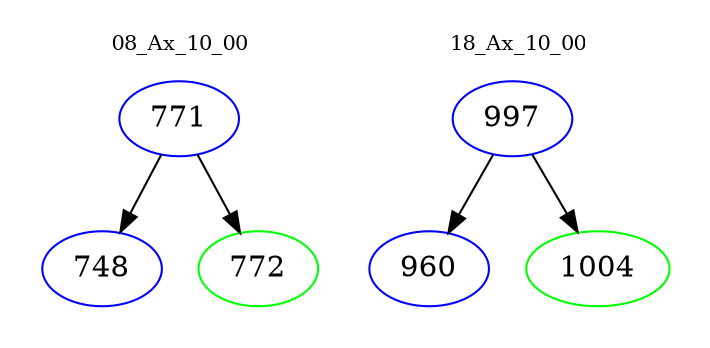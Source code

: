 digraph{
subgraph cluster_0 {
color = white
label = "08_Ax_10_00";
fontsize=10;
T0_771 [label="771", color="blue"]
T0_771 -> T0_748 [color="black"]
T0_748 [label="748", color="blue"]
T0_771 -> T0_772 [color="black"]
T0_772 [label="772", color="green"]
}
subgraph cluster_1 {
color = white
label = "18_Ax_10_00";
fontsize=10;
T1_997 [label="997", color="blue"]
T1_997 -> T1_960 [color="black"]
T1_960 [label="960", color="blue"]
T1_997 -> T1_1004 [color="black"]
T1_1004 [label="1004", color="green"]
}
}
